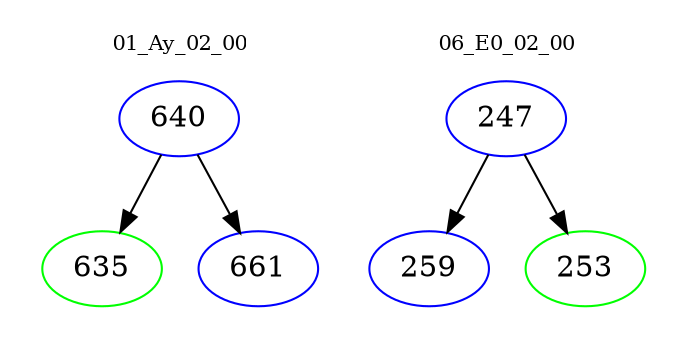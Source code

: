 digraph{
subgraph cluster_0 {
color = white
label = "01_Ay_02_00";
fontsize=10;
T0_640 [label="640", color="blue"]
T0_640 -> T0_635 [color="black"]
T0_635 [label="635", color="green"]
T0_640 -> T0_661 [color="black"]
T0_661 [label="661", color="blue"]
}
subgraph cluster_1 {
color = white
label = "06_E0_02_00";
fontsize=10;
T1_247 [label="247", color="blue"]
T1_247 -> T1_259 [color="black"]
T1_259 [label="259", color="blue"]
T1_247 -> T1_253 [color="black"]
T1_253 [label="253", color="green"]
}
}
